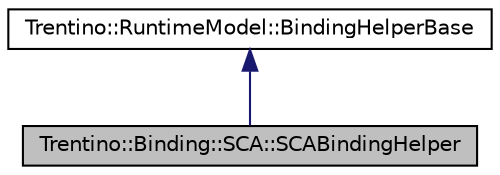 digraph G
{
  edge [fontname="Helvetica",fontsize="10",labelfontname="Helvetica",labelfontsize="10"];
  node [fontname="Helvetica",fontsize="10",shape=record];
  Node1 [label="Trentino::Binding::SCA::SCABindingHelper",height=0.2,width=0.4,color="black", fillcolor="grey75", style="filled" fontcolor="black"];
  Node2 -> Node1 [dir="back",color="midnightblue",fontsize="10",style="solid",fontname="Helvetica"];
  Node2 [label="Trentino::RuntimeModel::BindingHelperBase",height=0.2,width=0.4,color="black", fillcolor="white", style="filled",URL="$class_trentino_1_1_runtime_model_1_1_binding_helper_base.html",tooltip="marker interface for all Binding helper classes"];
}
